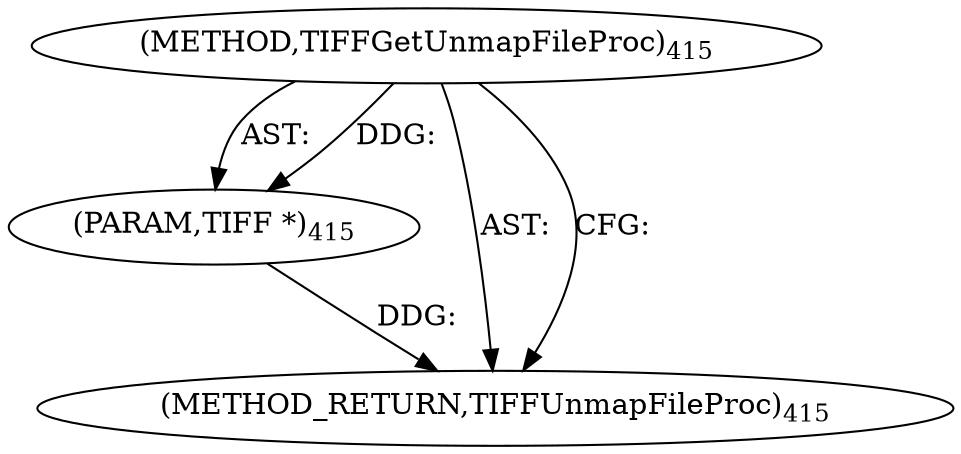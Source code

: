 digraph "TIFFGetUnmapFileProc" {  
"8723" [label = <(METHOD,TIFFGetUnmapFileProc)<SUB>415</SUB>> ]
"8724" [label = <(PARAM,TIFF *)<SUB>415</SUB>> ]
"8725" [label = <(METHOD_RETURN,TIFFUnmapFileProc)<SUB>415</SUB>> ]
  "8723" -> "8724"  [ label = "AST: "] 
  "8723" -> "8725"  [ label = "AST: "] 
  "8723" -> "8725"  [ label = "CFG: "] 
  "8724" -> "8725"  [ label = "DDG: "] 
  "8723" -> "8724"  [ label = "DDG: "] 
}
